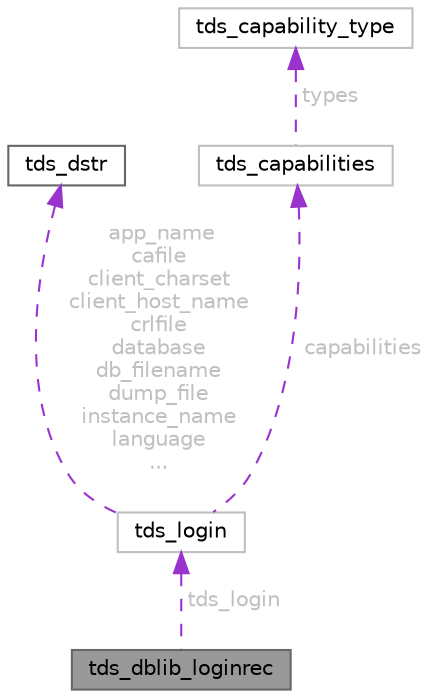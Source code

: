 digraph "tds_dblib_loginrec"
{
 // LATEX_PDF_SIZE
  bgcolor="transparent";
  edge [fontname=Helvetica,fontsize=10,labelfontname=Helvetica,labelfontsize=10];
  node [fontname=Helvetica,fontsize=10,shape=box,height=0.2,width=0.4];
  Node1 [id="Node000001",label="tds_dblib_loginrec",height=0.2,width=0.4,color="gray40", fillcolor="grey60", style="filled", fontcolor="black",tooltip=" "];
  Node2 -> Node1 [id="edge1_Node000001_Node000002",dir="back",color="darkorchid3",style="dashed",tooltip=" ",label=" tds_login",fontcolor="grey" ];
  Node2 [id="Node000002",label="tds_login",height=0.2,width=0.4,color="grey75", fillcolor="white", style="filled",URL="$a01206.html",tooltip=" "];
  Node3 -> Node2 [id="edge2_Node000002_Node000003",dir="back",color="darkorchid3",style="dashed",tooltip=" ",label=" app_name\ncafile\nclient_charset\nclient_host_name\ncrlfile\ndatabase\ndb_filename\ndump_file\ninstance_name\nlanguage\n...",fontcolor="grey" ];
  Node3 [id="Node000003",label="tds_dstr",height=0.2,width=0.4,color="gray40", fillcolor="white", style="filled",URL="$a01362.html",tooltip="Structure to hold a string."];
  Node4 -> Node2 [id="edge3_Node000002_Node000004",dir="back",color="darkorchid3",style="dashed",tooltip=" ",label=" capabilities",fontcolor="grey" ];
  Node4 [id="Node000004",label="tds_capabilities",height=0.2,width=0.4,color="grey75", fillcolor="white", style="filled",URL="$a01202.html",tooltip=" "];
  Node5 -> Node4 [id="edge4_Node000004_Node000005",dir="back",color="darkorchid3",style="dashed",tooltip=" ",label=" types",fontcolor="grey" ];
  Node5 [id="Node000005",label="tds_capability_type",height=0.2,width=0.4,color="grey75", fillcolor="white", style="filled",URL="$a01198.html",tooltip=" "];
}
